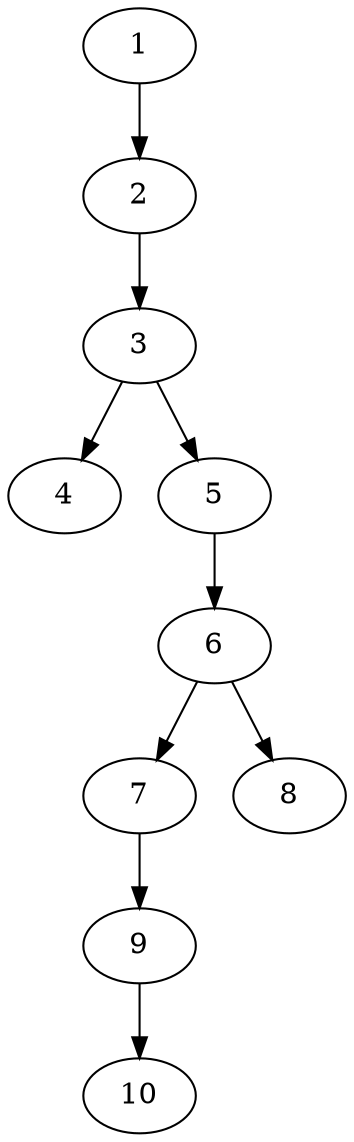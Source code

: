 // DAG automatically generated by daggen at Tue Aug  6 16:21:19 2019
// ./daggen --dot -n 10 --ccr 0.5 --fat 0.4 --regular 0.5 --density 0.5 --mindata 5242880 --maxdata 52428800 
digraph G {
  1 [size="32643072", alpha="0.12", expect_size="16321536"] 
  1 -> 2 [size ="16321536"]
  2 [size="25554944", alpha="0.03", expect_size="12777472"] 
  2 -> 3 [size ="12777472"]
  3 [size="41924608", alpha="0.15", expect_size="20962304"] 
  3 -> 4 [size ="20962304"]
  3 -> 5 [size ="20962304"]
  4 [size="36861952", alpha="0.11", expect_size="18430976"] 
  5 [size="15075328", alpha="0.04", expect_size="7537664"] 
  5 -> 6 [size ="7537664"]
  6 [size="72357888", alpha="0.16", expect_size="36178944"] 
  6 -> 7 [size ="36178944"]
  6 -> 8 [size ="36178944"]
  7 [size="30976000", alpha="0.09", expect_size="15488000"] 
  7 -> 9 [size ="15488000"]
  8 [size="37384192", alpha="0.12", expect_size="18692096"] 
  9 [size="72017920", alpha="0.06", expect_size="36008960"] 
  9 -> 10 [size ="36008960"]
  10 [size="81692672", alpha="0.07", expect_size="40846336"] 
}
